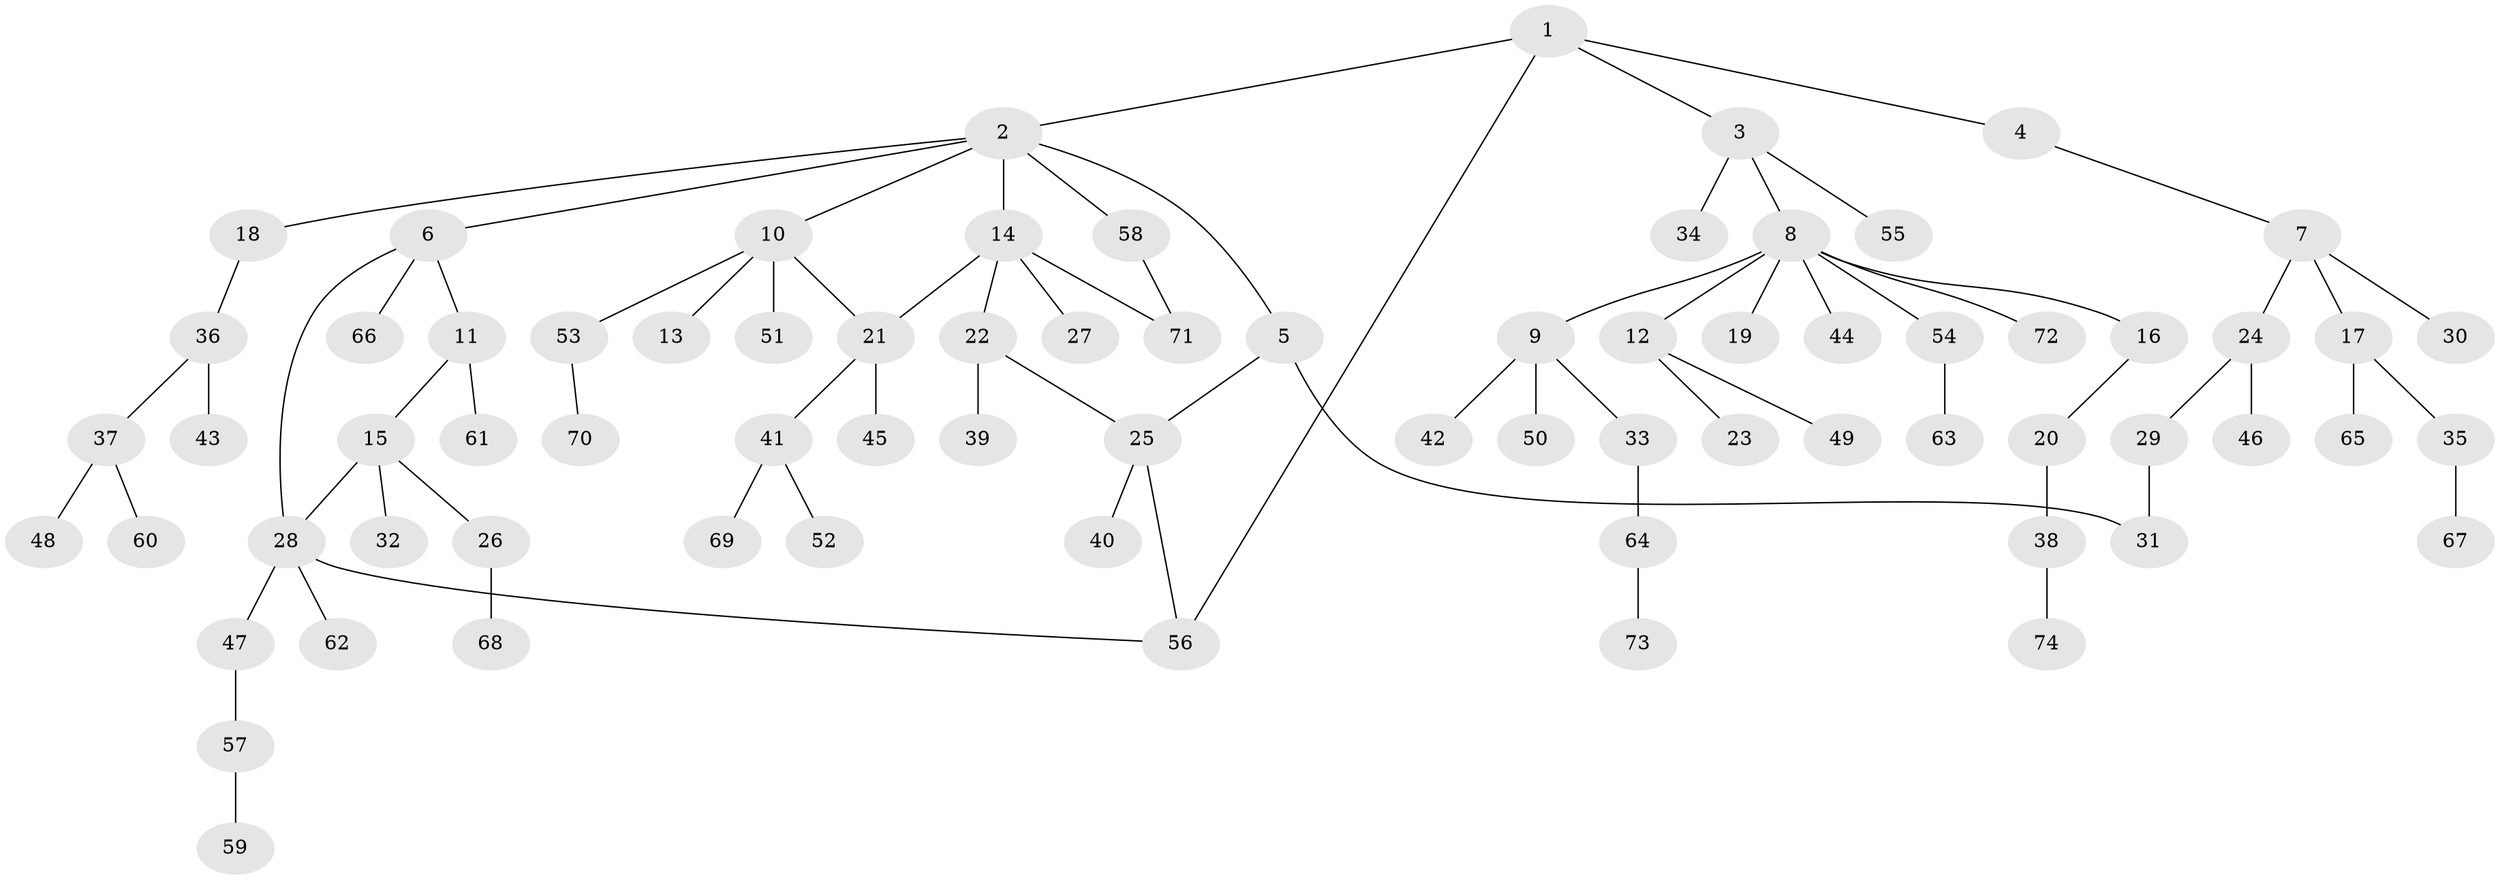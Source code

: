 // Generated by graph-tools (version 1.1) at 2025/13/03/09/25 04:13:16]
// undirected, 74 vertices, 80 edges
graph export_dot {
graph [start="1"]
  node [color=gray90,style=filled];
  1;
  2;
  3;
  4;
  5;
  6;
  7;
  8;
  9;
  10;
  11;
  12;
  13;
  14;
  15;
  16;
  17;
  18;
  19;
  20;
  21;
  22;
  23;
  24;
  25;
  26;
  27;
  28;
  29;
  30;
  31;
  32;
  33;
  34;
  35;
  36;
  37;
  38;
  39;
  40;
  41;
  42;
  43;
  44;
  45;
  46;
  47;
  48;
  49;
  50;
  51;
  52;
  53;
  54;
  55;
  56;
  57;
  58;
  59;
  60;
  61;
  62;
  63;
  64;
  65;
  66;
  67;
  68;
  69;
  70;
  71;
  72;
  73;
  74;
  1 -- 2;
  1 -- 3;
  1 -- 4;
  1 -- 56;
  2 -- 5;
  2 -- 6;
  2 -- 10;
  2 -- 14;
  2 -- 18;
  2 -- 58;
  3 -- 8;
  3 -- 34;
  3 -- 55;
  4 -- 7;
  5 -- 25;
  5 -- 31;
  6 -- 11;
  6 -- 28;
  6 -- 66;
  7 -- 17;
  7 -- 24;
  7 -- 30;
  8 -- 9;
  8 -- 12;
  8 -- 16;
  8 -- 19;
  8 -- 44;
  8 -- 54;
  8 -- 72;
  9 -- 33;
  9 -- 42;
  9 -- 50;
  10 -- 13;
  10 -- 21;
  10 -- 51;
  10 -- 53;
  11 -- 15;
  11 -- 61;
  12 -- 23;
  12 -- 49;
  14 -- 22;
  14 -- 27;
  14 -- 21;
  14 -- 71;
  15 -- 26;
  15 -- 32;
  15 -- 28;
  16 -- 20;
  17 -- 35;
  17 -- 65;
  18 -- 36;
  20 -- 38;
  21 -- 41;
  21 -- 45;
  22 -- 25;
  22 -- 39;
  24 -- 29;
  24 -- 46;
  25 -- 40;
  25 -- 56;
  26 -- 68;
  28 -- 47;
  28 -- 56;
  28 -- 62;
  29 -- 31;
  33 -- 64;
  35 -- 67;
  36 -- 37;
  36 -- 43;
  37 -- 48;
  37 -- 60;
  38 -- 74;
  41 -- 52;
  41 -- 69;
  47 -- 57;
  53 -- 70;
  54 -- 63;
  57 -- 59;
  58 -- 71;
  64 -- 73;
}
